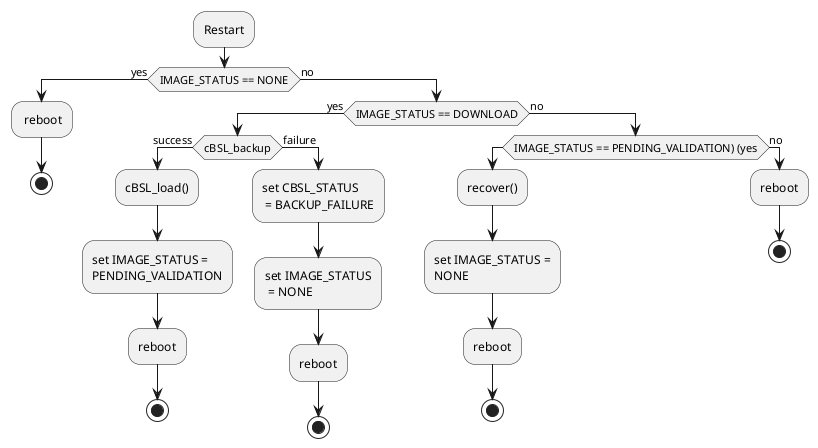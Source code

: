 @startuml

:Restart;
if (IMAGE_STATUS == NONE) then (yes)
    : reboot;
    stop
else (no)
    if (IMAGE_STATUS == DOWNLOAD) then (yes)
        if (cBSL_backup) then (success)
            :cBSL_load();
            :set IMAGE_STATUS =\nPENDING_VALIDATION;
            :reboot;
            stop
        else (failure)
            :set CBSL_STATUS\n = BACKUP_FAILURE;
            :set IMAGE_STATUS\n = NONE;
            :reboot;
            stop
        endif
    else (no)
        if (IMAGE_STATUS == PENDING_VALIDATION) (yes)
            :recover();
            :set IMAGE_STATUS =\nNONE;
            :reboot;
            stop
        else (no)
            :reboot;
            stop
        endif
    endif
endif

@enduml
